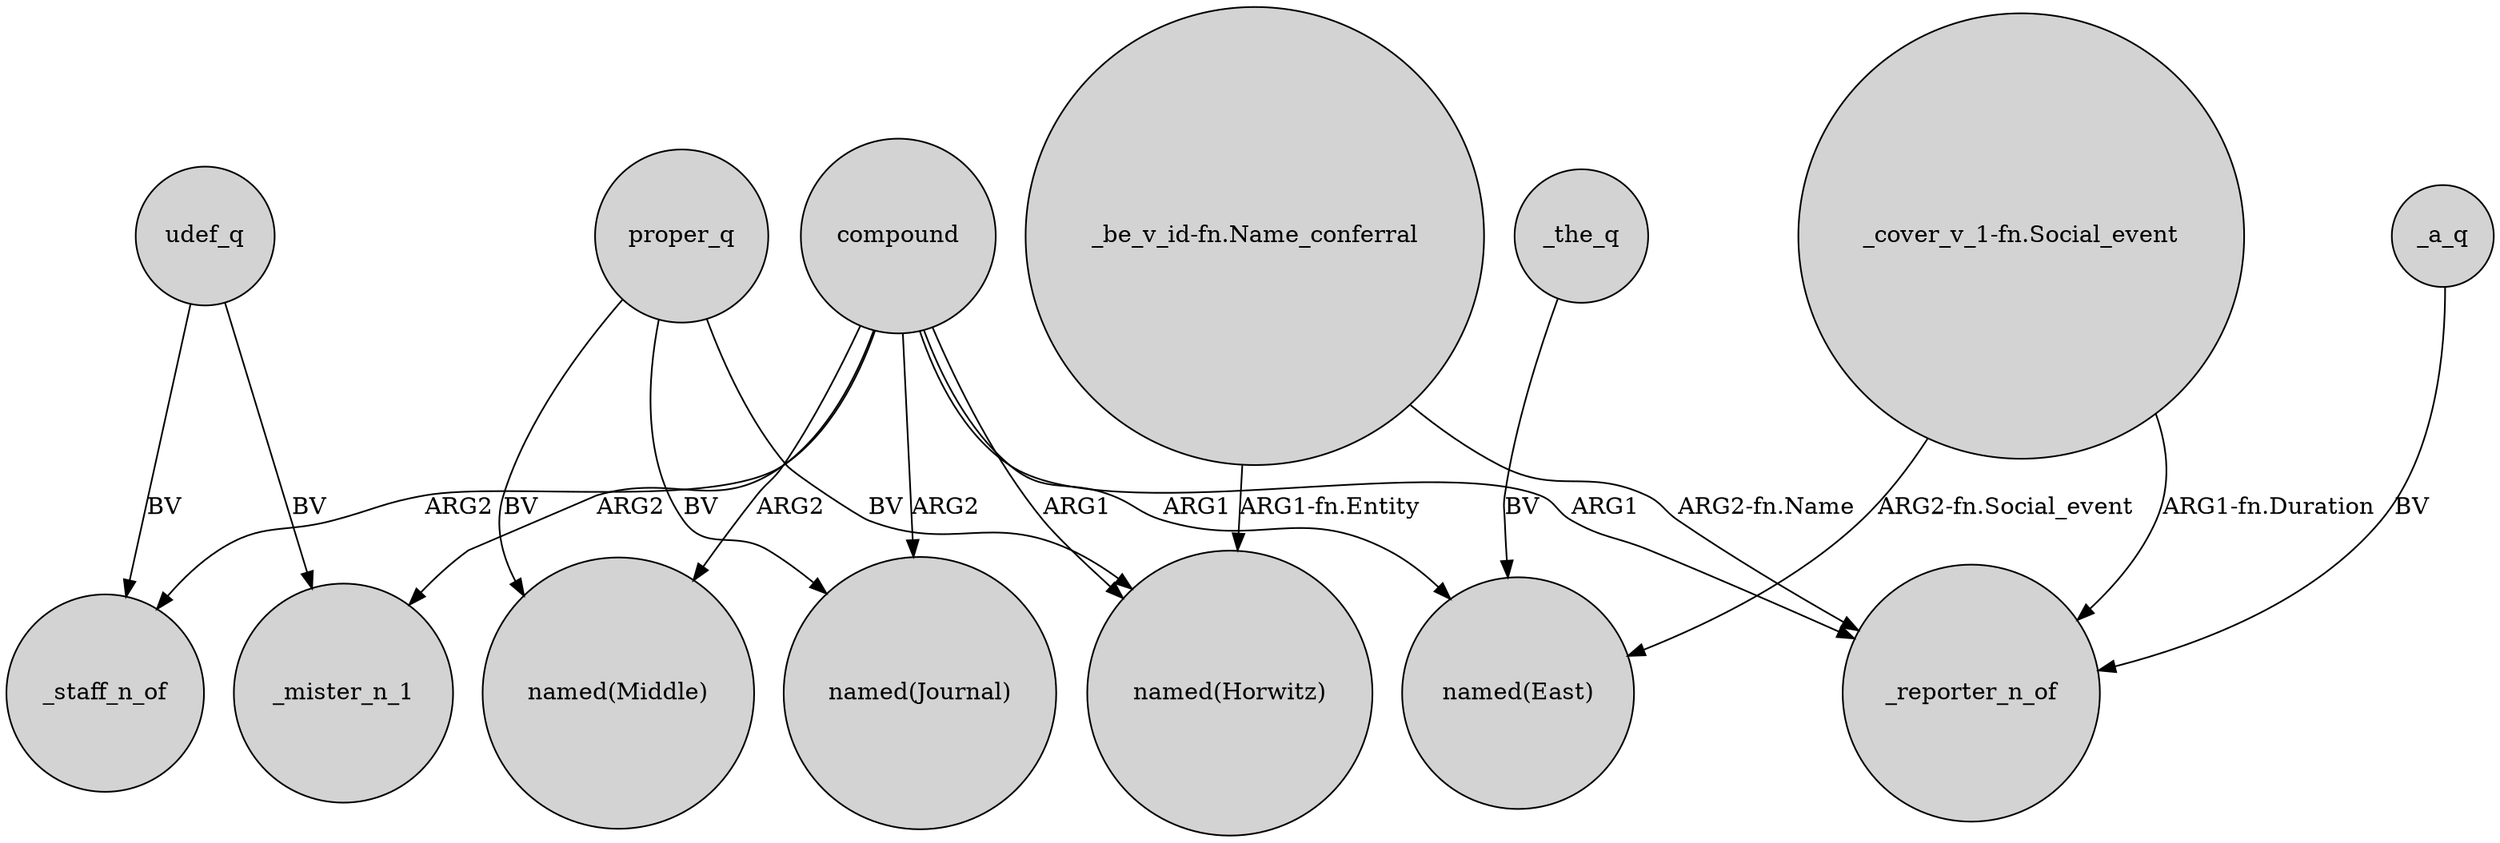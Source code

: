 digraph {
	node [shape=circle style=filled]
	compound -> _staff_n_of [label=ARG2]
	proper_q -> "named(Middle)" [label=BV]
	compound -> _mister_n_1 [label=ARG2]
	"_cover_v_1-fn.Social_event" -> _reporter_n_of [label="ARG1-fn.Duration"]
	udef_q -> _mister_n_1 [label=BV]
	proper_q -> "named(Horwitz)" [label=BV]
	_the_q -> "named(East)" [label=BV]
	"_be_v_id-fn.Name_conferral" -> _reporter_n_of [label="ARG2-fn.Name"]
	compound -> "named(Middle)" [label=ARG2]
	compound -> _reporter_n_of [label=ARG1]
	proper_q -> "named(Journal)" [label=BV]
	udef_q -> _staff_n_of [label=BV]
	_a_q -> _reporter_n_of [label=BV]
	"_be_v_id-fn.Name_conferral" -> "named(Horwitz)" [label="ARG1-fn.Entity"]
	compound -> "named(Journal)" [label=ARG2]
	compound -> "named(Horwitz)" [label=ARG1]
	"_cover_v_1-fn.Social_event" -> "named(East)" [label="ARG2-fn.Social_event"]
	compound -> "named(East)" [label=ARG1]
}
